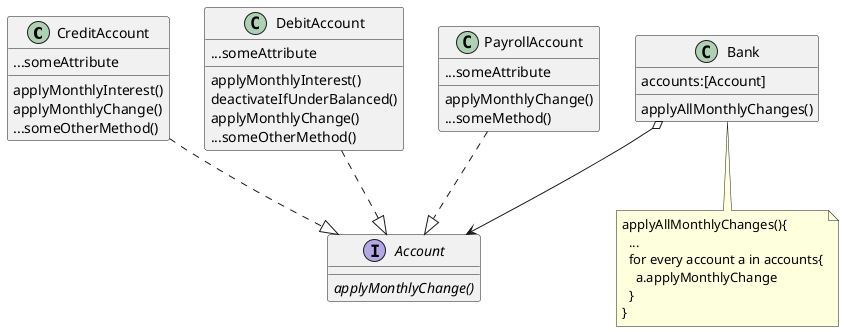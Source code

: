 @startuml
class CreditAccount{
  ...someAttribute
  applyMonthlyInterest()
  applyMonthlyChange()
  ...someOtherMethod()
}

class DebitAccount{
  ...someAttribute
  applyMonthlyInterest()
  deactivateIfUnderBalanced()
  applyMonthlyChange()
  ...someOtherMethod()
}

class PayrollAccount{
  applyMonthlyChange()
  ...someAttribute
  ...someMethod()
}

interface Account{
  {abstract} applyMonthlyChange()
}

class Bank{
  accounts:[Account]
  applyAllMonthlyChanges()
}

note bottom of Bank
  applyAllMonthlyChanges(){
    ...
    for every account a in accounts{
      a.applyMonthlyChange
    }
  }
end note

Bank o--> Account
CreditAccount ..|> Account
DebitAccount ..|> Account
PayrollAccount ..|> Account



@enduml
